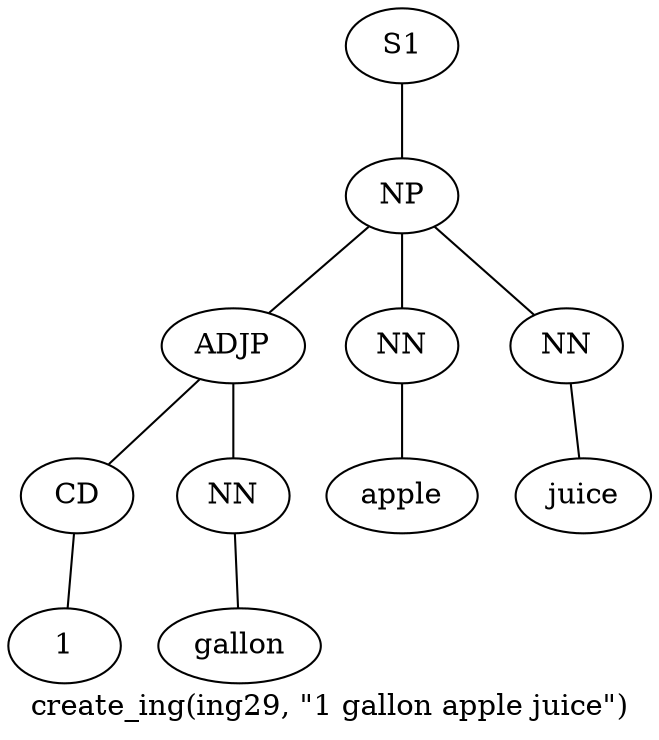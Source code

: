 graph SyntaxGraph {
	label = "create_ing(ing29, \"1 gallon apple juice\")";
	Node0 [label="S1"];
	Node1 [label="NP"];
	Node2 [label="ADJP"];
	Node3 [label="CD"];
	Node4 [label="1"];
	Node5 [label="NN"];
	Node6 [label="gallon"];
	Node7 [label="NN"];
	Node8 [label="apple"];
	Node9 [label="NN"];
	Node10 [label="juice"];

	Node0 -- Node1;
	Node1 -- Node2;
	Node1 -- Node7;
	Node1 -- Node9;
	Node2 -- Node3;
	Node2 -- Node5;
	Node3 -- Node4;
	Node5 -- Node6;
	Node7 -- Node8;
	Node9 -- Node10;
}